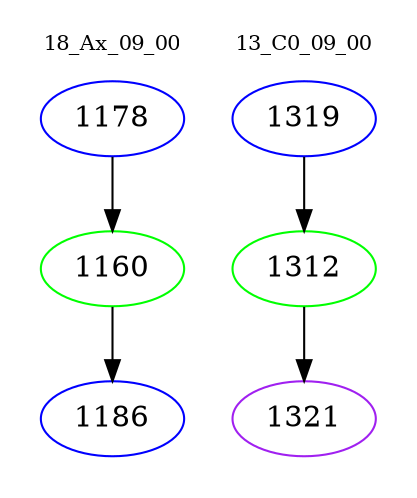 digraph{
subgraph cluster_0 {
color = white
label = "18_Ax_09_00";
fontsize=10;
T0_1178 [label="1178", color="blue"]
T0_1178 -> T0_1160 [color="black"]
T0_1160 [label="1160", color="green"]
T0_1160 -> T0_1186 [color="black"]
T0_1186 [label="1186", color="blue"]
}
subgraph cluster_1 {
color = white
label = "13_C0_09_00";
fontsize=10;
T1_1319 [label="1319", color="blue"]
T1_1319 -> T1_1312 [color="black"]
T1_1312 [label="1312", color="green"]
T1_1312 -> T1_1321 [color="black"]
T1_1321 [label="1321", color="purple"]
}
}
